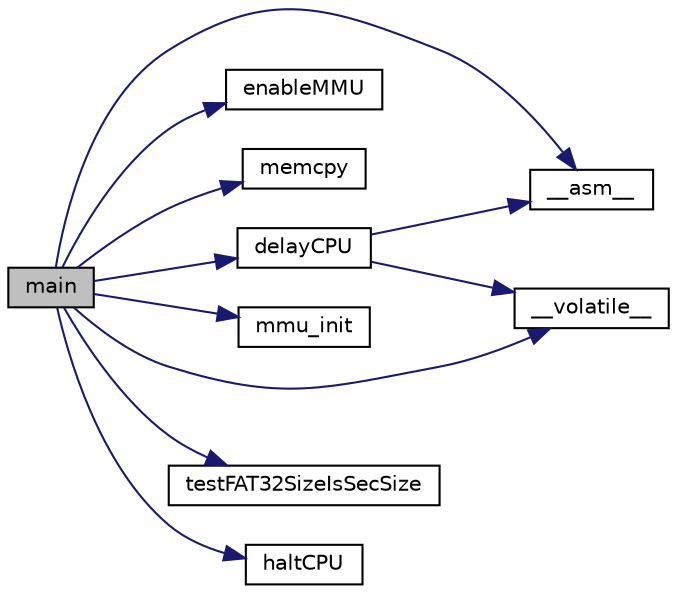 digraph "main"
{
  edge [fontname="Helvetica",fontsize="10",labelfontname="Helvetica",labelfontsize="10"];
  node [fontname="Helvetica",fontsize="10",shape=record];
  rankdir="LR";
  Node5 [label="main",height=0.2,width=0.4,color="black", fillcolor="grey75", style="filled", fontcolor="black"];
  Node5 -> Node6 [color="midnightblue",fontsize="10",style="solid",fontname="Helvetica"];
  Node6 [label="__asm__",height=0.2,width=0.4,color="black", fillcolor="white", style="filled",URL="$dd/d12/exceptions_8cpp.html#a40b46c5cfd33825a3980572ace99e6a1"];
  Node5 -> Node7 [color="midnightblue",fontsize="10",style="solid",fontname="Helvetica"];
  Node7 [label="enableMMU",height=0.2,width=0.4,color="black", fillcolor="white", style="filled",URL="$d6/d3e/main__run__kernel__application_8cpp.html#ac3fa83f06bb4c57fb33bf3e365b3a20d"];
  Node5 -> Node8 [color="midnightblue",fontsize="10",style="solid",fontname="Helvetica"];
  Node8 [label="memcpy",height=0.2,width=0.4,color="black", fillcolor="white", style="filled",URL="$d1/d56/memcpy_8cpp.html#ab68eb7b07f8ada1c6c8bde74731d3de7"];
  Node5 -> Node9 [color="midnightblue",fontsize="10",style="solid",fontname="Helvetica"];
  Node9 [label="__volatile__",height=0.2,width=0.4,color="black", fillcolor="white", style="filled",URL="$d8/d64/main__test__adrp__instruction_8cpp.html#a28b72fa6de7635a872fd3ae108c838c8"];
  Node5 -> Node10 [color="midnightblue",fontsize="10",style="solid",fontname="Helvetica"];
  Node10 [label="mmu_init",height=0.2,width=0.4,color="black", fillcolor="white", style="filled",URL="$db/dc9/main__stolen__mmu_8cpp.html#abd7eba8cae99b9fb84685567d7f35242"];
  Node5 -> Node11 [color="midnightblue",fontsize="10",style="solid",fontname="Helvetica"];
  Node11 [label="delayCPU",height=0.2,width=0.4,color="black", fillcolor="white", style="filled",URL="$df/d22/util__impl_8cpp.html#a458b6b6220ac01329bacc2761ac05a00"];
  Node11 -> Node6 [color="midnightblue",fontsize="10",style="solid",fontname="Helvetica"];
  Node11 -> Node9 [color="midnightblue",fontsize="10",style="solid",fontname="Helvetica"];
  Node5 -> Node12 [color="midnightblue",fontsize="10",style="solid",fontname="Helvetica"];
  Node12 [label="testFAT32SizeIsSecSize",height=0.2,width=0.4,color="black", fillcolor="white", style="filled",URL="$d1/d9f/test_f_a_t32_size_is_sec_size_8cpp.html#a8e64e3bae9762586debe95396f4f21eb"];
  Node5 -> Node13 [color="midnightblue",fontsize="10",style="solid",fontname="Helvetica"];
  Node13 [label="haltCPU",height=0.2,width=0.4,color="black", fillcolor="white", style="filled",URL="$df/d22/util__impl_8cpp.html#a4e9d7b3cdc25351dde58ee83ab8844e0"];
}
